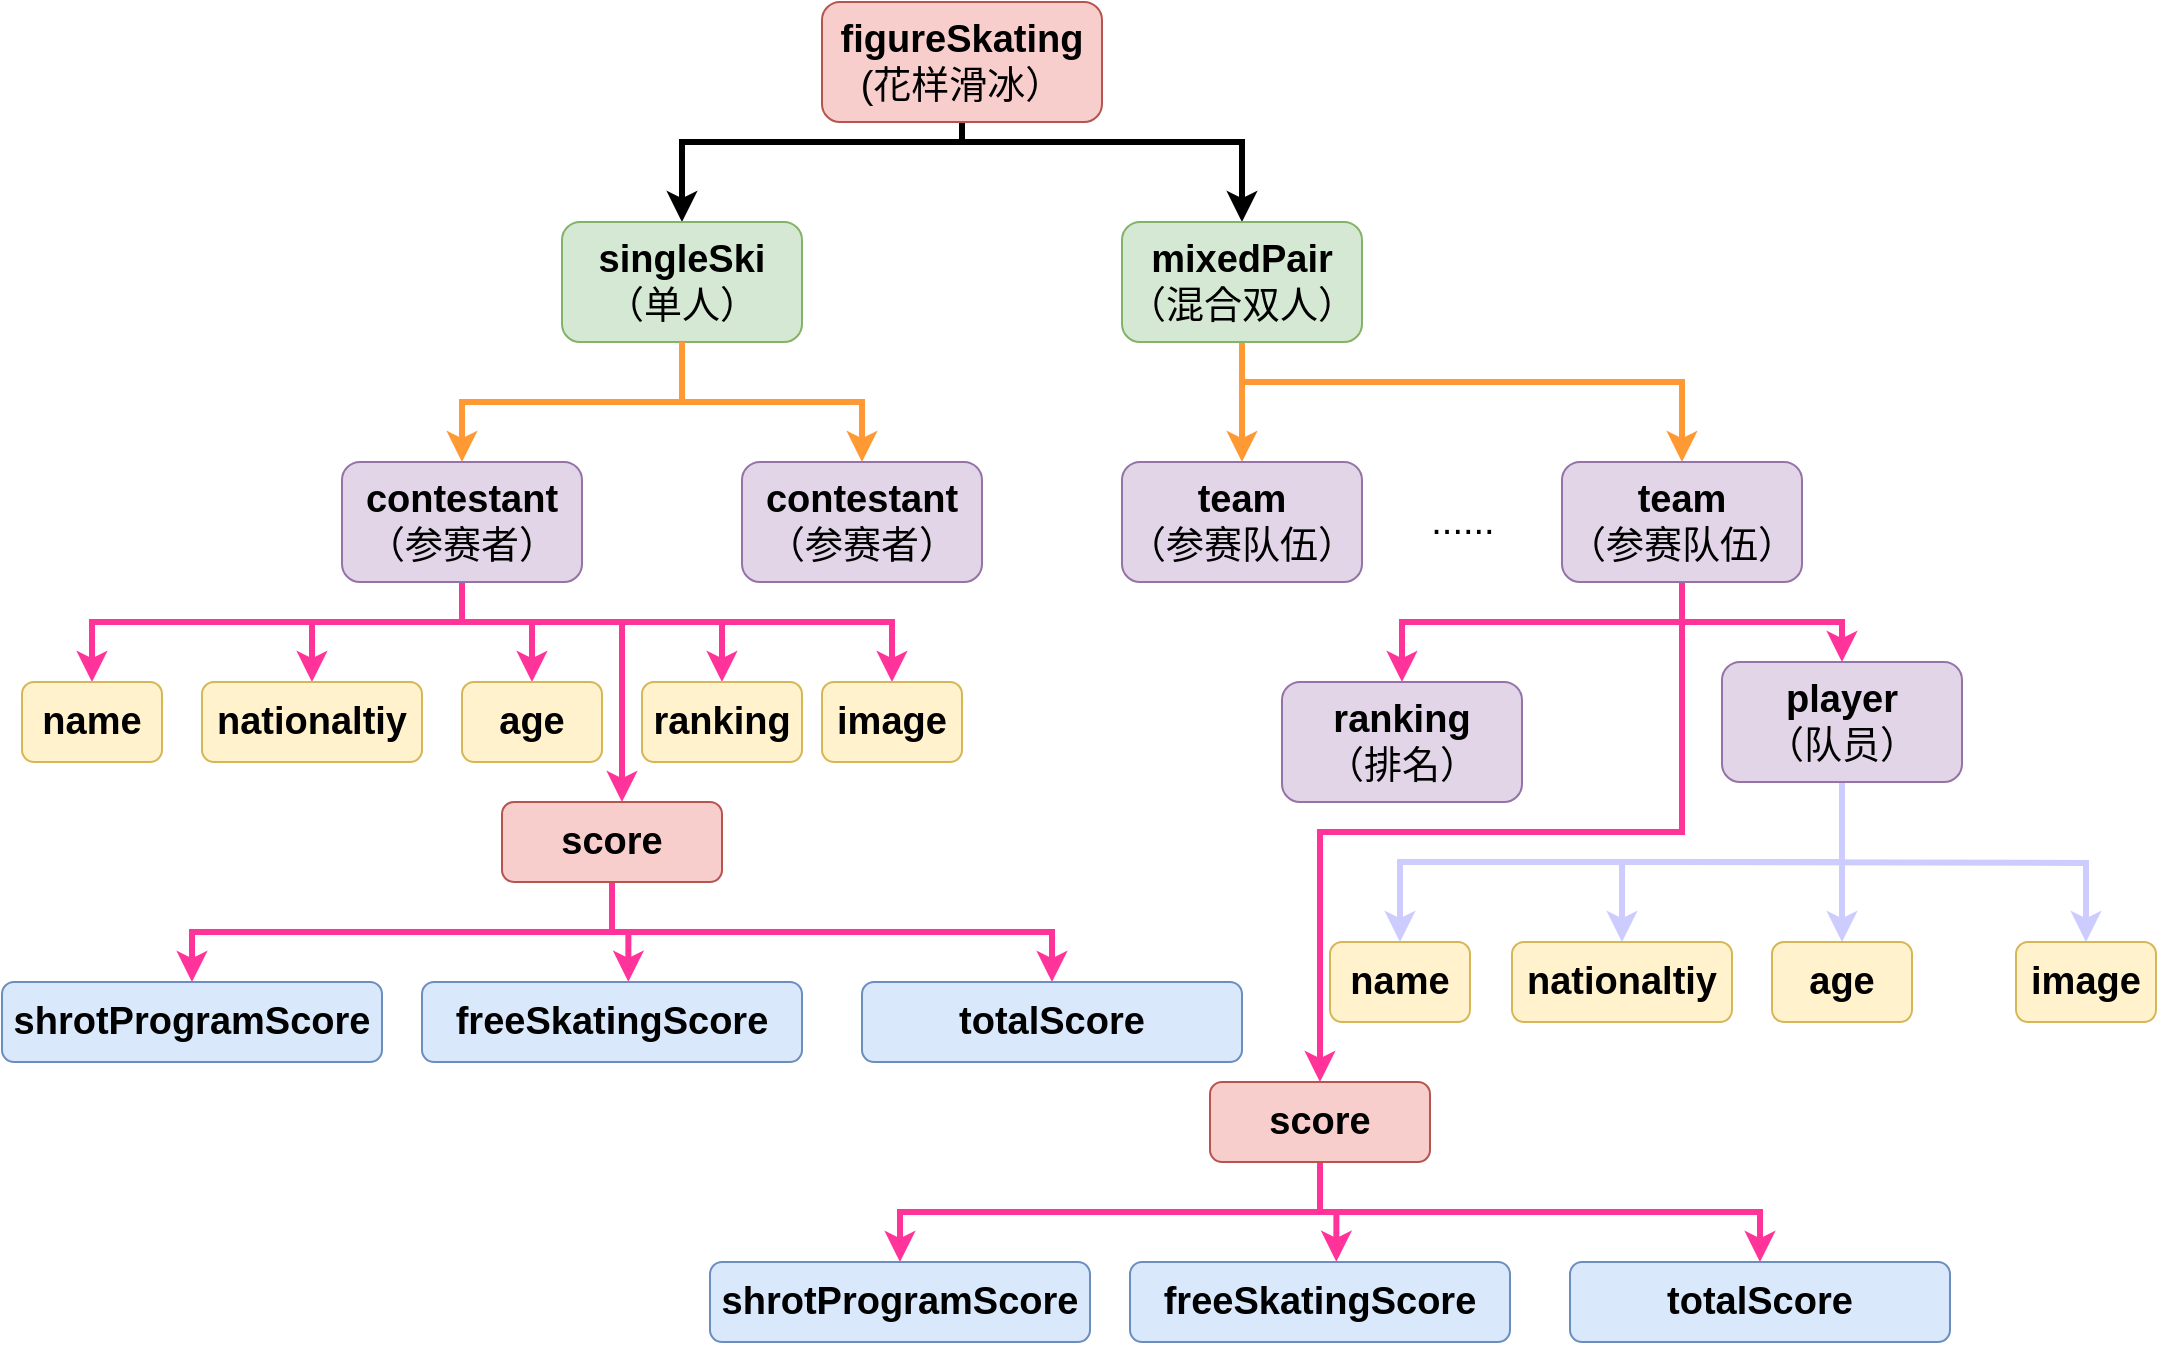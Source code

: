<mxfile version="15.4.0" type="device"><diagram id="7HkHGEfobEiQsyS1sd9R" name="Page-1"><mxGraphModel dx="1933" dy="852" grid="1" gridSize="10" guides="1" tooltips="1" connect="1" arrows="1" fold="1" page="1" pageScale="1" pageWidth="827" pageHeight="1169" math="0" shadow="0"><root><mxCell id="0"/><mxCell id="1" parent="0"/><mxCell id="tnP5XBbTCI5YXhV4SfGS-5" style="edgeStyle=orthogonalEdgeStyle;rounded=0;orthogonalLoop=1;jettySize=auto;html=1;entryX=0.5;entryY=0;entryDx=0;entryDy=0;fontSize=19;strokeWidth=3;" parent="1" source="tnP5XBbTCI5YXhV4SfGS-1" target="tnP5XBbTCI5YXhV4SfGS-2" edge="1"><mxGeometry relative="1" as="geometry"><Array as="points"><mxPoint x="230" y="140"/><mxPoint x="90" y="140"/></Array></mxGeometry></mxCell><mxCell id="tnP5XBbTCI5YXhV4SfGS-7" style="edgeStyle=orthogonalEdgeStyle;rounded=0;orthogonalLoop=1;jettySize=auto;html=1;fontSize=19;strokeWidth=3;" parent="1" source="tnP5XBbTCI5YXhV4SfGS-1" target="tnP5XBbTCI5YXhV4SfGS-4" edge="1"><mxGeometry relative="1" as="geometry"><Array as="points"><mxPoint x="230" y="140"/><mxPoint x="370" y="140"/></Array></mxGeometry></mxCell><mxCell id="tnP5XBbTCI5YXhV4SfGS-1" value="&lt;font style=&quot;font-size: 19px&quot;&gt;&lt;b&gt;figureSkating&lt;br&gt;&lt;/b&gt;(花样滑冰）&lt;/font&gt;&lt;span style=&quot;position: relative ; height: 0px ; display: inline ; padding: 0px ; margin: 0px ; width: 0px ; border: none ; outline: none ; background: none ; white-space: nowrap&quot;&gt;&lt;span style=&quot;position: absolute ; height: 0px ; display: inline ; padding: 0px ; margin: 0px ; width: 0px ; border: none ; outline: none ; background: none ; white-space: nowrap&quot;&gt;&lt;/span&gt;&lt;/span&gt;" style="rounded=1;whiteSpace=wrap;html=1;fillColor=#f8cecc;strokeColor=#b85450;" parent="1" vertex="1"><mxGeometry x="160" y="70" width="140" height="60" as="geometry"/></mxCell><mxCell id="tnP5XBbTCI5YXhV4SfGS-12" style="edgeStyle=orthogonalEdgeStyle;rounded=0;orthogonalLoop=1;jettySize=auto;html=1;fontSize=19;strokeColor=#FF9933;strokeWidth=3;" parent="1" source="tnP5XBbTCI5YXhV4SfGS-2" target="tnP5XBbTCI5YXhV4SfGS-9" edge="1"><mxGeometry relative="1" as="geometry"/></mxCell><mxCell id="tnP5XBbTCI5YXhV4SfGS-2" value="&lt;b&gt;singleSki&lt;/b&gt;&lt;br&gt;（单人）" style="rounded=1;whiteSpace=wrap;html=1;fontSize=19;fillColor=#d5e8d4;strokeColor=#82b366;" parent="1" vertex="1"><mxGeometry x="30" y="180" width="120" height="60" as="geometry"/></mxCell><mxCell id="tnP5XBbTCI5YXhV4SfGS-14" style="edgeStyle=orthogonalEdgeStyle;rounded=0;orthogonalLoop=1;jettySize=auto;html=1;entryX=0.5;entryY=0;entryDx=0;entryDy=0;fontSize=19;strokeColor=#FF9933;strokeWidth=3;exitX=0.5;exitY=1;exitDx=0;exitDy=0;" parent="1" source="tnP5XBbTCI5YXhV4SfGS-2" target="tnP5XBbTCI5YXhV4SfGS-11" edge="1"><mxGeometry relative="1" as="geometry"><mxPoint x="160.059" y="240" as="sourcePoint"/></mxGeometry></mxCell><mxCell id="tnP5XBbTCI5YXhV4SfGS-16" style="edgeStyle=orthogonalEdgeStyle;rounded=0;orthogonalLoop=1;jettySize=auto;html=1;entryX=0.5;entryY=0;entryDx=0;entryDy=0;fontSize=19;strokeColor=#FF9933;strokeWidth=3;" parent="1" source="tnP5XBbTCI5YXhV4SfGS-4" target="tnP5XBbTCI5YXhV4SfGS-15" edge="1"><mxGeometry relative="1" as="geometry"/></mxCell><mxCell id="tnP5XBbTCI5YXhV4SfGS-18" style="edgeStyle=orthogonalEdgeStyle;rounded=0;orthogonalLoop=1;jettySize=auto;html=1;entryX=0.5;entryY=0;entryDx=0;entryDy=0;fontSize=19;strokeColor=#FF9933;strokeWidth=3;" parent="1" source="tnP5XBbTCI5YXhV4SfGS-4" target="tnP5XBbTCI5YXhV4SfGS-17" edge="1"><mxGeometry relative="1" as="geometry"><Array as="points"><mxPoint x="370" y="260"/><mxPoint x="590" y="260"/></Array></mxGeometry></mxCell><mxCell id="tnP5XBbTCI5YXhV4SfGS-4" value="&lt;b&gt;mixedPair&lt;/b&gt;&lt;br&gt;（混合双人）" style="rounded=1;whiteSpace=wrap;html=1;fontSize=19;fillColor=#d5e8d4;strokeColor=#82b366;" parent="1" vertex="1"><mxGeometry x="310" y="180" width="120" height="60" as="geometry"/></mxCell><mxCell id="tnP5XBbTCI5YXhV4SfGS-27" style="edgeStyle=orthogonalEdgeStyle;rounded=0;orthogonalLoop=1;jettySize=auto;html=1;fontSize=19;strokeColor=#FF3399;strokeWidth=3;" parent="1" source="tnP5XBbTCI5YXhV4SfGS-9" target="tnP5XBbTCI5YXhV4SfGS-21" edge="1"><mxGeometry relative="1" as="geometry"><Array as="points"><mxPoint x="-20" y="380"/><mxPoint x="-205" y="380"/></Array></mxGeometry></mxCell><mxCell id="tnP5XBbTCI5YXhV4SfGS-29" style="edgeStyle=orthogonalEdgeStyle;rounded=0;orthogonalLoop=1;jettySize=auto;html=1;entryX=0.5;entryY=0;entryDx=0;entryDy=0;fontSize=19;strokeColor=#FF3399;strokeWidth=3;" parent="1" source="tnP5XBbTCI5YXhV4SfGS-9" target="tnP5XBbTCI5YXhV4SfGS-22" edge="1"><mxGeometry relative="1" as="geometry"><Array as="points"><mxPoint x="-20" y="380"/><mxPoint x="-95" y="380"/></Array></mxGeometry></mxCell><mxCell id="tnP5XBbTCI5YXhV4SfGS-30" style="edgeStyle=orthogonalEdgeStyle;rounded=0;orthogonalLoop=1;jettySize=auto;html=1;entryX=0.5;entryY=0;entryDx=0;entryDy=0;fontSize=19;strokeColor=#FF3399;strokeWidth=3;" parent="1" source="tnP5XBbTCI5YXhV4SfGS-9" target="tnP5XBbTCI5YXhV4SfGS-23" edge="1"><mxGeometry relative="1" as="geometry"><Array as="points"><mxPoint x="-20" y="380"/><mxPoint x="15" y="380"/></Array></mxGeometry></mxCell><mxCell id="tnP5XBbTCI5YXhV4SfGS-31" style="edgeStyle=orthogonalEdgeStyle;rounded=0;orthogonalLoop=1;jettySize=auto;html=1;fontSize=19;strokeColor=#FF3399;strokeWidth=3;" parent="1" source="tnP5XBbTCI5YXhV4SfGS-9" target="tnP5XBbTCI5YXhV4SfGS-24" edge="1"><mxGeometry relative="1" as="geometry"><Array as="points"><mxPoint x="-20" y="380"/><mxPoint x="110" y="380"/></Array></mxGeometry></mxCell><mxCell id="tnP5XBbTCI5YXhV4SfGS-32" style="edgeStyle=orthogonalEdgeStyle;rounded=0;orthogonalLoop=1;jettySize=auto;html=1;fontSize=19;strokeColor=#FF3399;strokeWidth=3;" parent="1" source="tnP5XBbTCI5YXhV4SfGS-9" target="tnP5XBbTCI5YXhV4SfGS-25" edge="1"><mxGeometry relative="1" as="geometry"><Array as="points"><mxPoint x="-20" y="380"/><mxPoint x="195" y="380"/></Array></mxGeometry></mxCell><mxCell id="APk6DIqw7xjjw7qxmW1P-2" style="edgeStyle=orthogonalEdgeStyle;rounded=0;orthogonalLoop=1;jettySize=auto;html=1;exitX=0.5;exitY=1;exitDx=0;exitDy=0;fillColor=#f8cecc;strokeColor=#FF3399;strokeWidth=3;" parent="1" source="tnP5XBbTCI5YXhV4SfGS-9" target="APk6DIqw7xjjw7qxmW1P-1" edge="1"><mxGeometry relative="1" as="geometry"><Array as="points"><mxPoint x="-20" y="380"/><mxPoint x="60" y="380"/></Array></mxGeometry></mxCell><mxCell id="tnP5XBbTCI5YXhV4SfGS-9" value="&lt;b&gt;contestant&lt;/b&gt;&lt;br&gt;（参赛者）" style="rounded=1;whiteSpace=wrap;html=1;fontSize=19;fillColor=#e1d5e7;strokeColor=#9673a6;" parent="1" vertex="1"><mxGeometry x="-80" y="300" width="120" height="60" as="geometry"/></mxCell><mxCell id="tnP5XBbTCI5YXhV4SfGS-11" value="&lt;b&gt;contestant&lt;/b&gt;&lt;br&gt;（参赛者）" style="rounded=1;whiteSpace=wrap;html=1;fontSize=19;fillColor=#e1d5e7;strokeColor=#9673a6;" parent="1" vertex="1"><mxGeometry x="120" y="300" width="120" height="60" as="geometry"/></mxCell><mxCell id="tnP5XBbTCI5YXhV4SfGS-15" value="&lt;b&gt;team&lt;/b&gt;&lt;br&gt;（参赛队伍）" style="rounded=1;whiteSpace=wrap;html=1;fontSize=19;fillColor=#e1d5e7;strokeColor=#9673a6;" parent="1" vertex="1"><mxGeometry x="310" y="300" width="120" height="60" as="geometry"/></mxCell><mxCell id="tnP5XBbTCI5YXhV4SfGS-38" style="edgeStyle=orthogonalEdgeStyle;rounded=0;orthogonalLoop=1;jettySize=auto;html=1;entryX=0.5;entryY=0;entryDx=0;entryDy=0;fontSize=19;strokeColor=#FF3399;strokeWidth=3;" parent="1" source="tnP5XBbTCI5YXhV4SfGS-17" target="tnP5XBbTCI5YXhV4SfGS-34" edge="1"><mxGeometry relative="1" as="geometry"><Array as="points"><mxPoint x="590" y="380"/><mxPoint x="450" y="380"/></Array></mxGeometry></mxCell><mxCell id="tnP5XBbTCI5YXhV4SfGS-39" style="edgeStyle=orthogonalEdgeStyle;rounded=0;orthogonalLoop=1;jettySize=auto;html=1;entryX=0.5;entryY=0;entryDx=0;entryDy=0;fontSize=19;strokeColor=#FF3399;strokeWidth=3;" parent="1" source="tnP5XBbTCI5YXhV4SfGS-17" target="tnP5XBbTCI5YXhV4SfGS-36" edge="1"><mxGeometry relative="1" as="geometry"/></mxCell><mxCell id="KiKg8f2X9PukfB_zxvsM-8" style="edgeStyle=orthogonalEdgeStyle;rounded=0;orthogonalLoop=1;jettySize=auto;html=1;exitX=0.5;exitY=1;exitDx=0;exitDy=0;entryX=0.5;entryY=0;entryDx=0;entryDy=0;strokeColor=#FF3399;strokeWidth=3;" parent="1" source="tnP5XBbTCI5YXhV4SfGS-17" target="KiKg8f2X9PukfB_zxvsM-4" edge="1"><mxGeometry relative="1" as="geometry"/></mxCell><mxCell id="tnP5XBbTCI5YXhV4SfGS-17" value="&lt;b&gt;team&lt;/b&gt;&lt;br&gt;（参赛队伍）" style="rounded=1;whiteSpace=wrap;html=1;fontSize=19;fillColor=#e1d5e7;strokeColor=#9673a6;" parent="1" vertex="1"><mxGeometry x="530" y="300" width="120" height="60" as="geometry"/></mxCell><mxCell id="tnP5XBbTCI5YXhV4SfGS-19" value="......" style="text;html=1;align=center;verticalAlign=middle;resizable=0;points=[];autosize=1;strokeColor=none;fillColor=none;fontSize=19;" parent="1" vertex="1"><mxGeometry x="455" y="315" width="50" height="30" as="geometry"/></mxCell><mxCell id="tnP5XBbTCI5YXhV4SfGS-21" value="&lt;b&gt;name&lt;/b&gt;" style="rounded=1;whiteSpace=wrap;html=1;fontSize=19;fillColor=#fff2cc;strokeColor=#d6b656;" parent="1" vertex="1"><mxGeometry x="-240" y="410" width="70" height="40" as="geometry"/></mxCell><mxCell id="tnP5XBbTCI5YXhV4SfGS-22" value="&lt;b&gt;nationaltiy&lt;br&gt;&lt;/b&gt;" style="rounded=1;whiteSpace=wrap;html=1;fontSize=19;fillColor=#fff2cc;strokeColor=#d6b656;" parent="1" vertex="1"><mxGeometry x="-150" y="410" width="110" height="40" as="geometry"/></mxCell><mxCell id="tnP5XBbTCI5YXhV4SfGS-23" value="&lt;b&gt;age&lt;/b&gt;" style="rounded=1;whiteSpace=wrap;html=1;fontSize=19;fillColor=#fff2cc;strokeColor=#d6b656;" parent="1" vertex="1"><mxGeometry x="-20" y="410" width="70" height="40" as="geometry"/></mxCell><mxCell id="tnP5XBbTCI5YXhV4SfGS-24" value="&lt;b&gt;ranking&lt;/b&gt;" style="rounded=1;whiteSpace=wrap;html=1;fontSize=19;fillColor=#fff2cc;strokeColor=#d6b656;" parent="1" vertex="1"><mxGeometry x="70" y="410" width="80" height="40" as="geometry"/></mxCell><mxCell id="tnP5XBbTCI5YXhV4SfGS-25" value="&lt;b&gt;image&lt;/b&gt;" style="rounded=1;whiteSpace=wrap;html=1;fontSize=19;fillColor=#fff2cc;strokeColor=#d6b656;" parent="1" vertex="1"><mxGeometry x="160" y="410" width="70" height="40" as="geometry"/></mxCell><mxCell id="tnP5XBbTCI5YXhV4SfGS-34" value="&lt;b&gt;ranking&lt;/b&gt;&lt;br&gt;（排名）" style="rounded=1;whiteSpace=wrap;html=1;fontSize=19;fillColor=#e1d5e7;strokeColor=#9673a6;" parent="1" vertex="1"><mxGeometry x="390" y="410" width="120" height="60" as="geometry"/></mxCell><mxCell id="tnP5XBbTCI5YXhV4SfGS-46" style="edgeStyle=orthogonalEdgeStyle;rounded=0;orthogonalLoop=1;jettySize=auto;html=1;entryX=0.5;entryY=0;entryDx=0;entryDy=0;fontSize=19;strokeColor=#CCCCFF;strokeWidth=3;" parent="1" source="tnP5XBbTCI5YXhV4SfGS-36" target="tnP5XBbTCI5YXhV4SfGS-41" edge="1"><mxGeometry relative="1" as="geometry"><Array as="points"><mxPoint x="590" y="500"/><mxPoint x="392" y="500"/></Array></mxGeometry></mxCell><mxCell id="tnP5XBbTCI5YXhV4SfGS-47" style="edgeStyle=orthogonalEdgeStyle;rounded=0;orthogonalLoop=1;jettySize=auto;html=1;entryX=0.5;entryY=0;entryDx=0;entryDy=0;fontSize=19;strokeColor=#CCCCFF;strokeWidth=3;" parent="1" source="tnP5XBbTCI5YXhV4SfGS-36" target="tnP5XBbTCI5YXhV4SfGS-42" edge="1"><mxGeometry relative="1" as="geometry"/></mxCell><mxCell id="tnP5XBbTCI5YXhV4SfGS-48" style="edgeStyle=orthogonalEdgeStyle;rounded=0;orthogonalLoop=1;jettySize=auto;html=1;entryX=0.5;entryY=0;entryDx=0;entryDy=0;fontSize=19;strokeColor=#CCCCFF;strokeWidth=3;" parent="1" source="tnP5XBbTCI5YXhV4SfGS-36" target="tnP5XBbTCI5YXhV4SfGS-43" edge="1"><mxGeometry relative="1" as="geometry"/></mxCell><mxCell id="tnP5XBbTCI5YXhV4SfGS-49" style="edgeStyle=orthogonalEdgeStyle;rounded=0;orthogonalLoop=1;jettySize=auto;html=1;fontSize=19;strokeColor=#CCCCFF;strokeWidth=3;" parent="1" target="tnP5XBbTCI5YXhV4SfGS-45" edge="1"><mxGeometry relative="1" as="geometry"><mxPoint x="590" y="500" as="sourcePoint"/></mxGeometry></mxCell><mxCell id="tnP5XBbTCI5YXhV4SfGS-36" value="&lt;b&gt;player&lt;/b&gt;&lt;br&gt;（队员）" style="rounded=1;whiteSpace=wrap;html=1;fontSize=19;fillColor=#e1d5e7;strokeColor=#9673a6;" parent="1" vertex="1"><mxGeometry x="610" y="400" width="120" height="60" as="geometry"/></mxCell><mxCell id="tnP5XBbTCI5YXhV4SfGS-41" value="&lt;b&gt;name&lt;/b&gt;" style="rounded=1;whiteSpace=wrap;html=1;fontSize=19;fillColor=#fff2cc;strokeColor=#d6b656;" parent="1" vertex="1"><mxGeometry x="414" y="540" width="70" height="40" as="geometry"/></mxCell><mxCell id="tnP5XBbTCI5YXhV4SfGS-42" value="&lt;b&gt;nationaltiy&lt;br&gt;&lt;/b&gt;" style="rounded=1;whiteSpace=wrap;html=1;fontSize=19;fillColor=#fff2cc;strokeColor=#d6b656;" parent="1" vertex="1"><mxGeometry x="505" y="540" width="110" height="40" as="geometry"/></mxCell><mxCell id="tnP5XBbTCI5YXhV4SfGS-43" value="&lt;b&gt;age&lt;/b&gt;" style="rounded=1;whiteSpace=wrap;html=1;fontSize=19;fillColor=#fff2cc;strokeColor=#d6b656;" parent="1" vertex="1"><mxGeometry x="635" y="540" width="70" height="40" as="geometry"/></mxCell><mxCell id="tnP5XBbTCI5YXhV4SfGS-45" value="&lt;b&gt;image&lt;/b&gt;" style="rounded=1;whiteSpace=wrap;html=1;fontSize=19;fillColor=#fff2cc;strokeColor=#d6b656;" parent="1" vertex="1"><mxGeometry x="757" y="540" width="70" height="40" as="geometry"/></mxCell><mxCell id="APk6DIqw7xjjw7qxmW1P-7" style="edgeStyle=orthogonalEdgeStyle;rounded=0;orthogonalLoop=1;jettySize=auto;html=1;exitX=0.5;exitY=1;exitDx=0;exitDy=0;strokeColor=#FF3399;strokeWidth=3;" parent="1" source="APk6DIqw7xjjw7qxmW1P-1" target="APk6DIqw7xjjw7qxmW1P-4" edge="1"><mxGeometry relative="1" as="geometry"/></mxCell><mxCell id="APk6DIqw7xjjw7qxmW1P-8" style="edgeStyle=orthogonalEdgeStyle;rounded=0;orthogonalLoop=1;jettySize=auto;html=1;exitX=0.5;exitY=1;exitDx=0;exitDy=0;entryX=0.543;entryY=-0.003;entryDx=0;entryDy=0;entryPerimeter=0;strokeColor=#FF3399;strokeWidth=3;" parent="1" source="APk6DIqw7xjjw7qxmW1P-1" target="APk6DIqw7xjjw7qxmW1P-5" edge="1"><mxGeometry relative="1" as="geometry"/></mxCell><mxCell id="APk6DIqw7xjjw7qxmW1P-10" style="edgeStyle=orthogonalEdgeStyle;rounded=0;orthogonalLoop=1;jettySize=auto;html=1;exitX=0.5;exitY=1;exitDx=0;exitDy=0;entryX=0.5;entryY=0;entryDx=0;entryDy=0;strokeColor=#FF3399;strokeWidth=3;" parent="1" source="APk6DIqw7xjjw7qxmW1P-1" target="APk6DIqw7xjjw7qxmW1P-6" edge="1"><mxGeometry relative="1" as="geometry"/></mxCell><mxCell id="APk6DIqw7xjjw7qxmW1P-1" value="&lt;font style=&quot;font-size: 19px&quot;&gt;&lt;b&gt;score&lt;/b&gt;&lt;/font&gt;" style="rounded=1;whiteSpace=wrap;html=1;fillColor=#f8cecc;strokeColor=#b85450;" parent="1" vertex="1"><mxGeometry y="470" width="110" height="40" as="geometry"/></mxCell><mxCell id="APk6DIqw7xjjw7qxmW1P-4" value="&lt;font style=&quot;font-size: 19px&quot;&gt;&lt;b&gt;shrotProgramScore&lt;/b&gt;&lt;/font&gt;" style="rounded=1;whiteSpace=wrap;html=1;fillColor=#dae8fc;strokeColor=#6c8ebf;" parent="1" vertex="1"><mxGeometry x="-250" y="560" width="190" height="40" as="geometry"/></mxCell><mxCell id="APk6DIqw7xjjw7qxmW1P-5" value="&lt;font style=&quot;font-size: 19px&quot;&gt;&lt;b&gt;freeSkatingScore&lt;/b&gt;&lt;/font&gt;" style="rounded=1;whiteSpace=wrap;html=1;fillColor=#dae8fc;strokeColor=#6c8ebf;" parent="1" vertex="1"><mxGeometry x="-40" y="560" width="190" height="40" as="geometry"/></mxCell><mxCell id="APk6DIqw7xjjw7qxmW1P-6" value="&lt;font style=&quot;font-size: 19px&quot;&gt;&lt;b&gt;totalScore&lt;/b&gt;&lt;/font&gt;" style="rounded=1;whiteSpace=wrap;html=1;fillColor=#dae8fc;strokeColor=#6c8ebf;" parent="1" vertex="1"><mxGeometry x="180" y="560" width="190" height="40" as="geometry"/></mxCell><mxCell id="KiKg8f2X9PukfB_zxvsM-1" style="edgeStyle=orthogonalEdgeStyle;rounded=0;orthogonalLoop=1;jettySize=auto;html=1;exitX=0.5;exitY=1;exitDx=0;exitDy=0;strokeColor=#FF3399;strokeWidth=3;" parent="1" source="KiKg8f2X9PukfB_zxvsM-4" target="KiKg8f2X9PukfB_zxvsM-5" edge="1"><mxGeometry relative="1" as="geometry"/></mxCell><mxCell id="KiKg8f2X9PukfB_zxvsM-2" style="edgeStyle=orthogonalEdgeStyle;rounded=0;orthogonalLoop=1;jettySize=auto;html=1;exitX=0.5;exitY=1;exitDx=0;exitDy=0;entryX=0.543;entryY=-0.003;entryDx=0;entryDy=0;entryPerimeter=0;strokeColor=#FF3399;strokeWidth=3;" parent="1" source="KiKg8f2X9PukfB_zxvsM-4" target="KiKg8f2X9PukfB_zxvsM-6" edge="1"><mxGeometry relative="1" as="geometry"/></mxCell><mxCell id="KiKg8f2X9PukfB_zxvsM-3" style="edgeStyle=orthogonalEdgeStyle;rounded=0;orthogonalLoop=1;jettySize=auto;html=1;exitX=0.5;exitY=1;exitDx=0;exitDy=0;entryX=0.5;entryY=0;entryDx=0;entryDy=0;strokeColor=#FF3399;strokeWidth=3;" parent="1" source="KiKg8f2X9PukfB_zxvsM-4" target="KiKg8f2X9PukfB_zxvsM-7" edge="1"><mxGeometry relative="1" as="geometry"/></mxCell><mxCell id="KiKg8f2X9PukfB_zxvsM-4" value="&lt;font style=&quot;font-size: 19px&quot;&gt;&lt;b&gt;score&lt;/b&gt;&lt;/font&gt;" style="rounded=1;whiteSpace=wrap;html=1;fillColor=#f8cecc;strokeColor=#b85450;" parent="1" vertex="1"><mxGeometry x="354" y="610" width="110" height="40" as="geometry"/></mxCell><mxCell id="KiKg8f2X9PukfB_zxvsM-5" value="&lt;font style=&quot;font-size: 19px&quot;&gt;&lt;b&gt;shrotProgramScore&lt;/b&gt;&lt;/font&gt;" style="rounded=1;whiteSpace=wrap;html=1;fillColor=#dae8fc;strokeColor=#6c8ebf;" parent="1" vertex="1"><mxGeometry x="104" y="700" width="190" height="40" as="geometry"/></mxCell><mxCell id="KiKg8f2X9PukfB_zxvsM-6" value="&lt;font style=&quot;font-size: 19px&quot;&gt;&lt;b&gt;freeSkatingScore&lt;/b&gt;&lt;/font&gt;" style="rounded=1;whiteSpace=wrap;html=1;fillColor=#dae8fc;strokeColor=#6c8ebf;" parent="1" vertex="1"><mxGeometry x="314" y="700" width="190" height="40" as="geometry"/></mxCell><mxCell id="KiKg8f2X9PukfB_zxvsM-7" value="&lt;font style=&quot;font-size: 19px&quot;&gt;&lt;b&gt;totalScore&lt;/b&gt;&lt;/font&gt;" style="rounded=1;whiteSpace=wrap;html=1;fillColor=#dae8fc;strokeColor=#6c8ebf;" parent="1" vertex="1"><mxGeometry x="534" y="700" width="190" height="40" as="geometry"/></mxCell></root></mxGraphModel></diagram></mxfile>